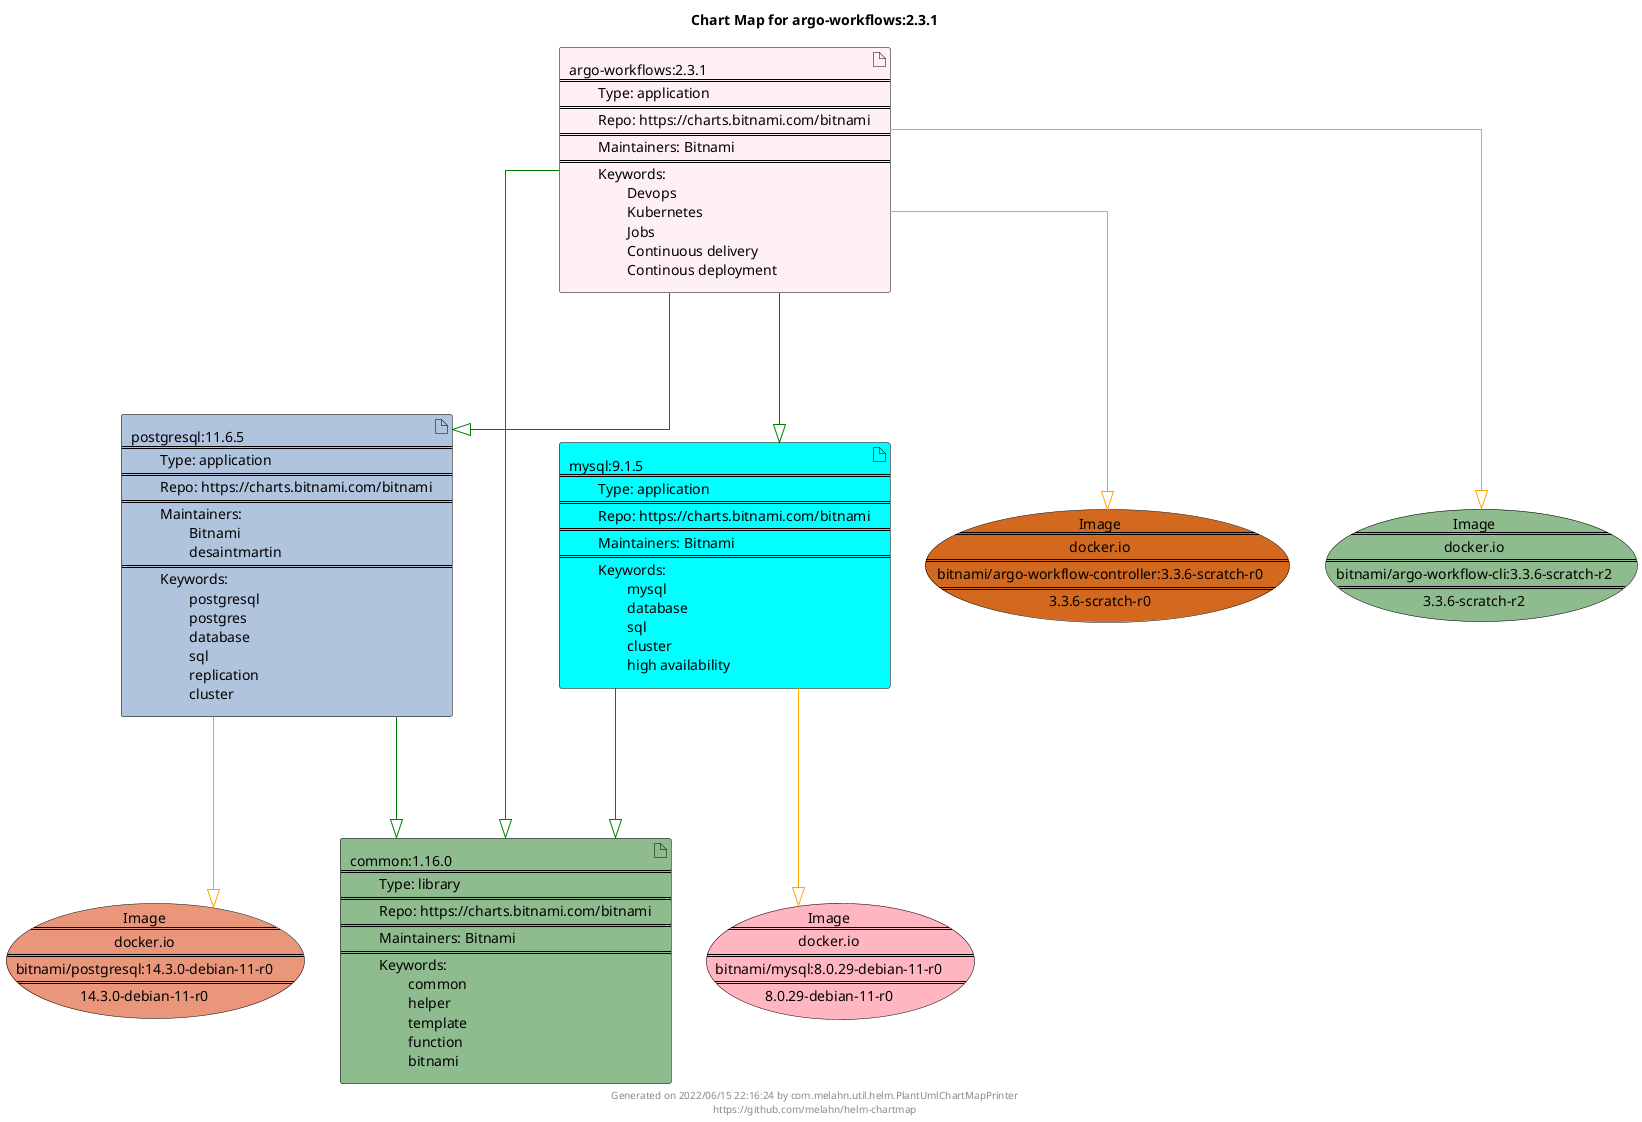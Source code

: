 @startuml
skinparam linetype ortho
skinparam backgroundColor white
skinparam usecaseBorderColor black
skinparam usecaseArrowColor LightSlateGray
skinparam artifactBorderColor black
skinparam artifactArrowColor LightSlateGray

title Chart Map for argo-workflows:2.3.1

'There are 4 referenced Helm Charts
artifact "postgresql:11.6.5\n====\n\tType: application\n====\n\tRepo: https://charts.bitnami.com/bitnami\n====\n\tMaintainers: \n\t\tBitnami\n\t\tdesaintmartin\n====\n\tKeywords: \n\t\tpostgresql\n\t\tpostgres\n\t\tdatabase\n\t\tsql\n\t\treplication\n\t\tcluster" as postgresql_11_6_5 #LightSteelBlue
artifact "argo-workflows:2.3.1\n====\n\tType: application\n====\n\tRepo: https://charts.bitnami.com/bitnami\n====\n\tMaintainers: Bitnami\n====\n\tKeywords: \n\t\tDevops\n\t\tKubernetes\n\t\tJobs\n\t\tContinuous delivery\n\t\tContinous deployment" as argo_workflows_2_3_1 #LavenderBlush
artifact "mysql:9.1.5\n====\n\tType: application\n====\n\tRepo: https://charts.bitnami.com/bitnami\n====\n\tMaintainers: Bitnami\n====\n\tKeywords: \n\t\tmysql\n\t\tdatabase\n\t\tsql\n\t\tcluster\n\t\thigh availability" as mysql_9_1_5 #Aqua
artifact "common:1.16.0\n====\n\tType: library\n====\n\tRepo: https://charts.bitnami.com/bitnami\n====\n\tMaintainers: Bitnami\n====\n\tKeywords: \n\t\tcommon\n\t\thelper\n\t\ttemplate\n\t\tfunction\n\t\tbitnami" as common_1_16_0 #DarkSeaGreen

'There are 4 referenced Docker Images
usecase "Image\n====\ndocker.io\n====\nbitnami/mysql:8.0.29-debian-11-r0\n====\n8.0.29-debian-11-r0" as docker_io_bitnami_mysql_8_0_29_debian_11_r0 #LightPink
usecase "Image\n====\ndocker.io\n====\nbitnami/argo-workflow-controller:3.3.6-scratch-r0\n====\n3.3.6-scratch-r0" as docker_io_bitnami_argo_workflow_controller_3_3_6_scratch_r0 #Chocolate
usecase "Image\n====\ndocker.io\n====\nbitnami/postgresql:14.3.0-debian-11-r0\n====\n14.3.0-debian-11-r0" as docker_io_bitnami_postgresql_14_3_0_debian_11_r0 #DarkSalmon
usecase "Image\n====\ndocker.io\n====\nbitnami/argo-workflow-cli:3.3.6-scratch-r2\n====\n3.3.6-scratch-r2" as docker_io_bitnami_argo_workflow_cli_3_3_6_scratch_r2 #DarkSeaGreen

'Chart Dependencies
argo_workflows_2_3_1--[#green]-|>postgresql_11_6_5
postgresql_11_6_5--[#green]-|>common_1_16_0
argo_workflows_2_3_1--[#green]-|>common_1_16_0
argo_workflows_2_3_1--[#green]-|>mysql_9_1_5
mysql_9_1_5--[#green]-|>common_1_16_0
postgresql_11_6_5--[#orange]-|>docker_io_bitnami_postgresql_14_3_0_debian_11_r0
argo_workflows_2_3_1--[#orange]-|>docker_io_bitnami_argo_workflow_cli_3_3_6_scratch_r2
argo_workflows_2_3_1--[#orange]-|>docker_io_bitnami_argo_workflow_controller_3_3_6_scratch_r0
mysql_9_1_5--[#orange]-|>docker_io_bitnami_mysql_8_0_29_debian_11_r0

center footer Generated on 2022/06/15 22:16:24 by com.melahn.util.helm.PlantUmlChartMapPrinter\nhttps://github.com/melahn/helm-chartmap
@enduml
